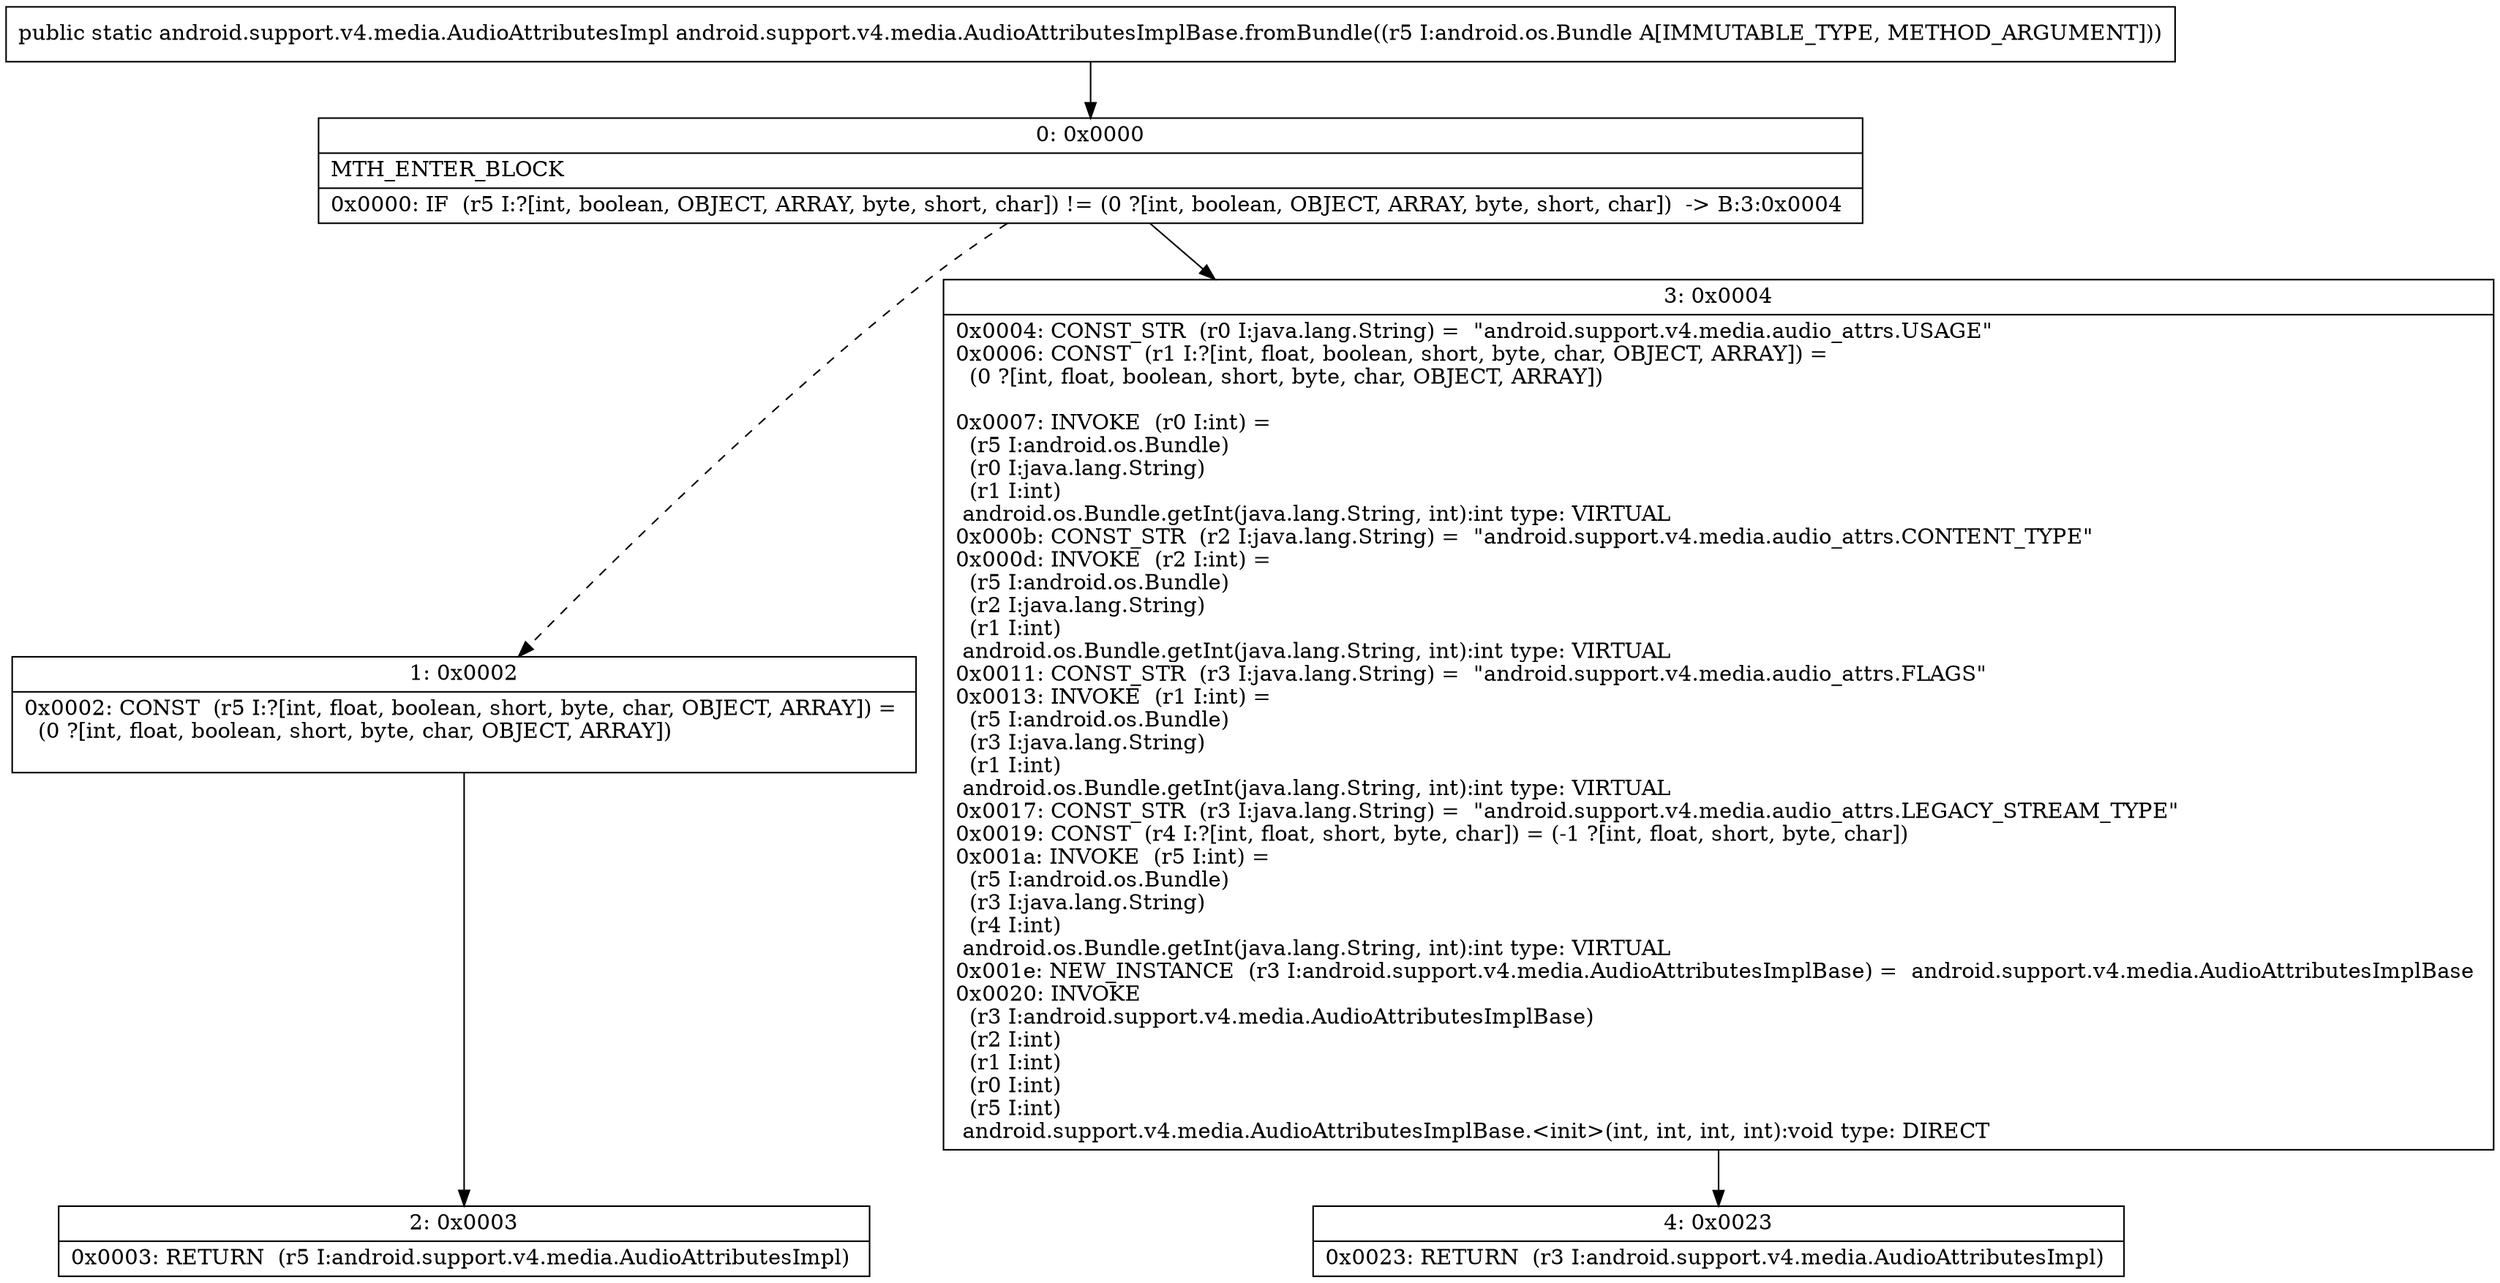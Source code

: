 digraph "CFG forandroid.support.v4.media.AudioAttributesImplBase.fromBundle(Landroid\/os\/Bundle;)Landroid\/support\/v4\/media\/AudioAttributesImpl;" {
Node_0 [shape=record,label="{0\:\ 0x0000|MTH_ENTER_BLOCK\l|0x0000: IF  (r5 I:?[int, boolean, OBJECT, ARRAY, byte, short, char]) != (0 ?[int, boolean, OBJECT, ARRAY, byte, short, char])  \-\> B:3:0x0004 \l}"];
Node_1 [shape=record,label="{1\:\ 0x0002|0x0002: CONST  (r5 I:?[int, float, boolean, short, byte, char, OBJECT, ARRAY]) = \l  (0 ?[int, float, boolean, short, byte, char, OBJECT, ARRAY])\l \l}"];
Node_2 [shape=record,label="{2\:\ 0x0003|0x0003: RETURN  (r5 I:android.support.v4.media.AudioAttributesImpl) \l}"];
Node_3 [shape=record,label="{3\:\ 0x0004|0x0004: CONST_STR  (r0 I:java.lang.String) =  \"android.support.v4.media.audio_attrs.USAGE\" \l0x0006: CONST  (r1 I:?[int, float, boolean, short, byte, char, OBJECT, ARRAY]) = \l  (0 ?[int, float, boolean, short, byte, char, OBJECT, ARRAY])\l \l0x0007: INVOKE  (r0 I:int) = \l  (r5 I:android.os.Bundle)\l  (r0 I:java.lang.String)\l  (r1 I:int)\l android.os.Bundle.getInt(java.lang.String, int):int type: VIRTUAL \l0x000b: CONST_STR  (r2 I:java.lang.String) =  \"android.support.v4.media.audio_attrs.CONTENT_TYPE\" \l0x000d: INVOKE  (r2 I:int) = \l  (r5 I:android.os.Bundle)\l  (r2 I:java.lang.String)\l  (r1 I:int)\l android.os.Bundle.getInt(java.lang.String, int):int type: VIRTUAL \l0x0011: CONST_STR  (r3 I:java.lang.String) =  \"android.support.v4.media.audio_attrs.FLAGS\" \l0x0013: INVOKE  (r1 I:int) = \l  (r5 I:android.os.Bundle)\l  (r3 I:java.lang.String)\l  (r1 I:int)\l android.os.Bundle.getInt(java.lang.String, int):int type: VIRTUAL \l0x0017: CONST_STR  (r3 I:java.lang.String) =  \"android.support.v4.media.audio_attrs.LEGACY_STREAM_TYPE\" \l0x0019: CONST  (r4 I:?[int, float, short, byte, char]) = (\-1 ?[int, float, short, byte, char]) \l0x001a: INVOKE  (r5 I:int) = \l  (r5 I:android.os.Bundle)\l  (r3 I:java.lang.String)\l  (r4 I:int)\l android.os.Bundle.getInt(java.lang.String, int):int type: VIRTUAL \l0x001e: NEW_INSTANCE  (r3 I:android.support.v4.media.AudioAttributesImplBase) =  android.support.v4.media.AudioAttributesImplBase \l0x0020: INVOKE  \l  (r3 I:android.support.v4.media.AudioAttributesImplBase)\l  (r2 I:int)\l  (r1 I:int)\l  (r0 I:int)\l  (r5 I:int)\l android.support.v4.media.AudioAttributesImplBase.\<init\>(int, int, int, int):void type: DIRECT \l}"];
Node_4 [shape=record,label="{4\:\ 0x0023|0x0023: RETURN  (r3 I:android.support.v4.media.AudioAttributesImpl) \l}"];
MethodNode[shape=record,label="{public static android.support.v4.media.AudioAttributesImpl android.support.v4.media.AudioAttributesImplBase.fromBundle((r5 I:android.os.Bundle A[IMMUTABLE_TYPE, METHOD_ARGUMENT])) }"];
MethodNode -> Node_0;
Node_0 -> Node_1[style=dashed];
Node_0 -> Node_3;
Node_1 -> Node_2;
Node_3 -> Node_4;
}

